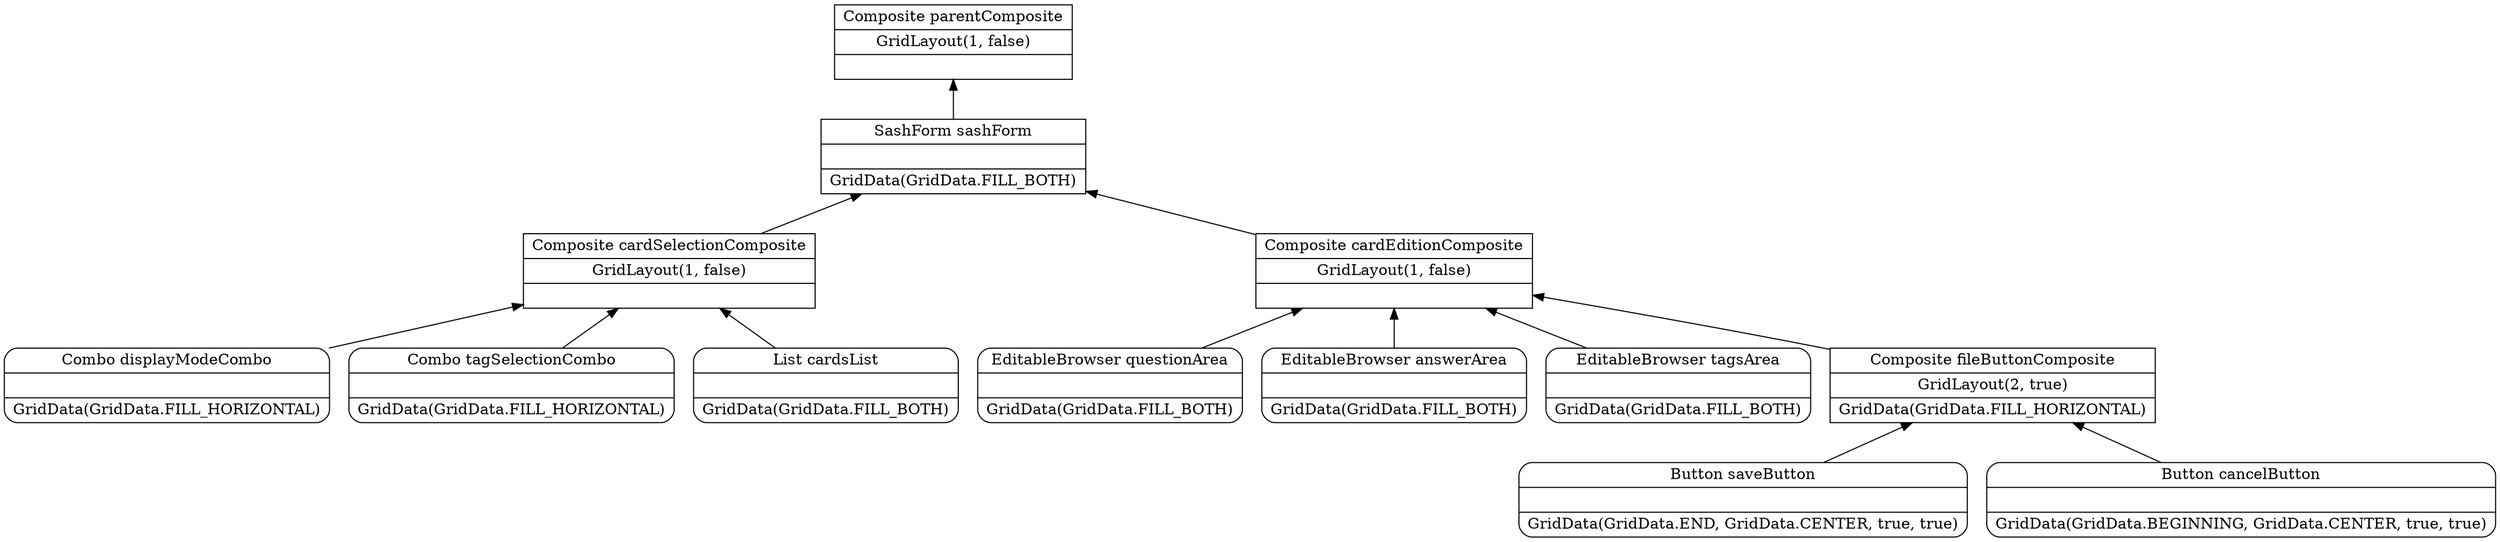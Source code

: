 digraph ReviewerTab {
    rankdir = BT;

    node [shape = record];

    pc [ label = "{Composite parentComposite|GridLayout(1, false)|}" ];
    sf [ label = "{SashForm sashForm||GridData(GridData.FILL_BOTH)}" ];
    cs [ label = "{Composite cardSelectionComposite|GridLayout(1, false)|}" ];
    ce [ label = "{Composite cardEditionComposite|GridLayout(1, false)|}" ];
    cm [ shape = Mrecord, label = "{Combo displayModeCombo||GridData(GridData.FILL_HORIZONTAL)}" ];
    ct [ shape = Mrecord, label = "{Combo tagSelectionCombo||GridData(GridData.FILL_HORIZONTAL)}" ];
    lc [ shape = Mrecord, label = "{List cardsList||GridData(GridData.FILL_BOTH)}" ];
    aq [ shape = Mrecord, label = "{EditableBrowser questionArea||GridData(GridData.FILL_BOTH)}" ];
    aa [ shape = Mrecord, label = "{EditableBrowser answerArea||GridData(GridData.FILL_BOTH)}" ];
    at [ shape = Mrecord, label = "{EditableBrowser tagsArea||GridData(GridData.FILL_BOTH)}" ];
    cf [ label = "{Composite fileButtonComposite|GridLayout(2, true)|GridData(GridData.FILL_HORIZONTAL)}" ];
    bs [ shape = Mrecord, label = "{Button saveButton||GridData(GridData.END, GridData.CENTER, true, true)}" ];
    bc [ shape = Mrecord, label = "{Button cancelButton||GridData(GridData.BEGINNING, GridData.CENTER, true, true)}" ];

    sf -> pc;
    cs -> sf;
    ce -> sf;
    cm -> cs;
    ct -> cs;
    lc -> cs;
    aq -> ce;
    aa -> ce;
    at -> ce;
    cf -> ce;
    bs -> cf;
    bc -> cf;
}
